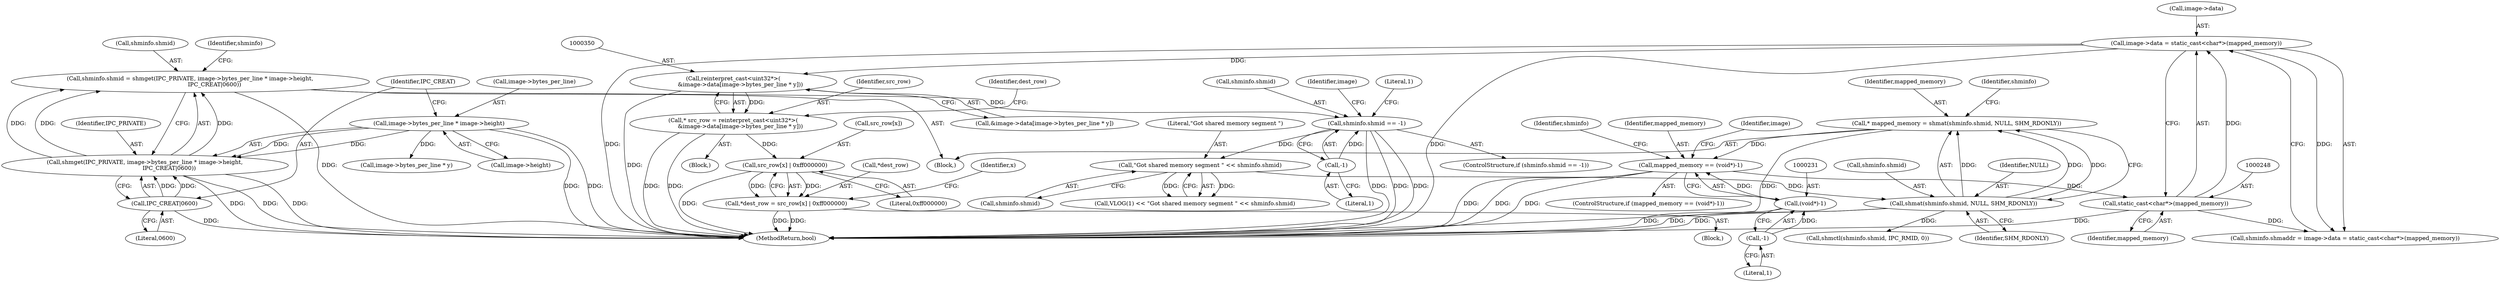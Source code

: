 digraph "0_Chrome_0bd1a6ddb5fb23dfea3e72d60e5e8df4cf5826bc@array" {
"1000349" [label="(Call,reinterpret_cast<uint32*>(\n        &image->data[image->bytes_per_line * y]))"];
"1000243" [label="(Call,image->data = static_cast<char*>(mapped_memory))"];
"1000247" [label="(Call,static_cast<char*>(mapped_memory))"];
"1000228" [label="(Call,mapped_memory == (void*)-1)"];
"1000213" [label="(Call,* mapped_memory = shmat(shminfo.shmid, NULL, SHM_RDONLY))"];
"1000215" [label="(Call,shmat(shminfo.shmid, NULL, SHM_RDONLY))"];
"1000207" [label="(Call,\"Got shared memory segment \" << shminfo.shmid)"];
"1000187" [label="(Call,shminfo.shmid == -1)"];
"1000170" [label="(Call,shminfo.shmid = shmget(IPC_PRIVATE, image->bytes_per_line * image->height,\n                           IPC_CREAT|0600))"];
"1000174" [label="(Call,shmget(IPC_PRIVATE, image->bytes_per_line * image->height,\n                           IPC_CREAT|0600))"];
"1000176" [label="(Call,image->bytes_per_line * image->height)"];
"1000183" [label="(Call,IPC_CREAT|0600)"];
"1000191" [label="(Call,-1)"];
"1000230" [label="(Call,(void*)-1)"];
"1000232" [label="(Call,-1)"];
"1000347" [label="(Call,* src_row = reinterpret_cast<uint32*>(\n        &image->data[image->bytes_per_line * y]))"];
"1000384" [label="(Call,src_row[x] | 0xff000000)"];
"1000381" [label="(Call,*dest_row = src_row[x] | 0xff000000)"];
"1000209" [label="(Call,shminfo.shmid)"];
"1000227" [label="(ControlStructure,if (mapped_memory == (void*)-1))"];
"1000204" [label="(Call,VLOG(1) << \"Got shared memory segment \" << shminfo.shmid)"];
"1000177" [label="(Call,image->bytes_per_line)"];
"1000241" [label="(Identifier,shminfo)"];
"1000388" [label="(Literal,0xff000000)"];
"1000192" [label="(Literal,1)"];
"1000385" [label="(Call,src_row[x])"];
"1000239" [label="(Call,shminfo.shmaddr = image->data = static_cast<char*>(mapped_memory))"];
"1000348" [label="(Identifier,src_row)"];
"1000220" [label="(Identifier,SHM_RDONLY)"];
"1000134" [label="(Block,)"];
"1000186" [label="(ControlStructure,if (shminfo.shmid == -1))"];
"1000184" [label="(Identifier,IPC_CREAT)"];
"1000195" [label="(Identifier,image)"];
"1000247" [label="(Call,static_cast<char*>(mapped_memory))"];
"1000380" [label="(Block,)"];
"1000381" [label="(Call,*dest_row = src_row[x] | 0xff000000)"];
"1000230" [label="(Call,(void*)-1)"];
"1000174" [label="(Call,shmget(IPC_PRIVATE, image->bytes_per_line * image->height,\n                           IPC_CREAT|0600))"];
"1000191" [label="(Call,-1)"];
"1000377" [label="(Identifier,x)"];
"1000219" [label="(Identifier,NULL)"];
"1000187" [label="(Call,shminfo.shmid == -1)"];
"1000408" [label="(MethodReturn,bool)"];
"1000171" [label="(Call,shminfo.shmid)"];
"1000214" [label="(Identifier,mapped_memory)"];
"1000183" [label="(Call,IPC_CREAT|0600)"];
"1000229" [label="(Identifier,mapped_memory)"];
"1000345" [label="(Block,)"];
"1000236" [label="(Identifier,image)"];
"1000244" [label="(Call,image->data)"];
"1000249" [label="(Identifier,mapped_memory)"];
"1000189" [label="(Identifier,shminfo)"];
"1000213" [label="(Call,* mapped_memory = shmat(shminfo.shmid, NULL, SHM_RDONLY))"];
"1000176" [label="(Call,image->bytes_per_line * image->height)"];
"1000233" [label="(Literal,1)"];
"1000170" [label="(Call,shminfo.shmid = shmget(IPC_PRIVATE, image->bytes_per_line * image->height,\n                           IPC_CREAT|0600))"];
"1000363" [label="(Identifier,dest_row)"];
"1000384" [label="(Call,src_row[x] | 0xff000000)"];
"1000351" [label="(Call,&image->data[image->bytes_per_line * y])"];
"1000356" [label="(Call,image->bytes_per_line * y)"];
"1000382" [label="(Call,*dest_row)"];
"1000221" [label="(Call,shmctl(shminfo.shmid, IPC_RMID, 0))"];
"1000215" [label="(Call,shmat(shminfo.shmid, NULL, SHM_RDONLY))"];
"1000206" [label="(Literal,1)"];
"1000175" [label="(Identifier,IPC_PRIVATE)"];
"1000228" [label="(Call,mapped_memory == (void*)-1)"];
"1000349" [label="(Call,reinterpret_cast<uint32*>(\n        &image->data[image->bytes_per_line * y]))"];
"1000180" [label="(Call,image->height)"];
"1000243" [label="(Call,image->data = static_cast<char*>(mapped_memory))"];
"1000223" [label="(Identifier,shminfo)"];
"1000232" [label="(Call,-1)"];
"1000208" [label="(Literal,\"Got shared memory segment \")"];
"1000216" [label="(Call,shminfo.shmid)"];
"1000188" [label="(Call,shminfo.shmid)"];
"1000185" [label="(Literal,0600)"];
"1000207" [label="(Call,\"Got shared memory segment \" << shminfo.shmid)"];
"1000347" [label="(Call,* src_row = reinterpret_cast<uint32*>(\n        &image->data[image->bytes_per_line * y]))"];
"1000349" -> "1000347"  [label="AST: "];
"1000349" -> "1000351"  [label="CFG: "];
"1000350" -> "1000349"  [label="AST: "];
"1000351" -> "1000349"  [label="AST: "];
"1000347" -> "1000349"  [label="CFG: "];
"1000349" -> "1000408"  [label="DDG: "];
"1000349" -> "1000347"  [label="DDG: "];
"1000243" -> "1000349"  [label="DDG: "];
"1000243" -> "1000239"  [label="AST: "];
"1000243" -> "1000247"  [label="CFG: "];
"1000244" -> "1000243"  [label="AST: "];
"1000247" -> "1000243"  [label="AST: "];
"1000239" -> "1000243"  [label="CFG: "];
"1000243" -> "1000408"  [label="DDG: "];
"1000243" -> "1000408"  [label="DDG: "];
"1000243" -> "1000239"  [label="DDG: "];
"1000247" -> "1000243"  [label="DDG: "];
"1000247" -> "1000249"  [label="CFG: "];
"1000248" -> "1000247"  [label="AST: "];
"1000249" -> "1000247"  [label="AST: "];
"1000247" -> "1000408"  [label="DDG: "];
"1000247" -> "1000239"  [label="DDG: "];
"1000228" -> "1000247"  [label="DDG: "];
"1000228" -> "1000227"  [label="AST: "];
"1000228" -> "1000230"  [label="CFG: "];
"1000229" -> "1000228"  [label="AST: "];
"1000230" -> "1000228"  [label="AST: "];
"1000236" -> "1000228"  [label="CFG: "];
"1000241" -> "1000228"  [label="CFG: "];
"1000228" -> "1000408"  [label="DDG: "];
"1000228" -> "1000408"  [label="DDG: "];
"1000228" -> "1000408"  [label="DDG: "];
"1000213" -> "1000228"  [label="DDG: "];
"1000230" -> "1000228"  [label="DDG: "];
"1000213" -> "1000134"  [label="AST: "];
"1000213" -> "1000215"  [label="CFG: "];
"1000214" -> "1000213"  [label="AST: "];
"1000215" -> "1000213"  [label="AST: "];
"1000223" -> "1000213"  [label="CFG: "];
"1000213" -> "1000408"  [label="DDG: "];
"1000215" -> "1000213"  [label="DDG: "];
"1000215" -> "1000213"  [label="DDG: "];
"1000215" -> "1000213"  [label="DDG: "];
"1000215" -> "1000220"  [label="CFG: "];
"1000216" -> "1000215"  [label="AST: "];
"1000219" -> "1000215"  [label="AST: "];
"1000220" -> "1000215"  [label="AST: "];
"1000215" -> "1000408"  [label="DDG: "];
"1000215" -> "1000408"  [label="DDG: "];
"1000207" -> "1000215"  [label="DDG: "];
"1000215" -> "1000221"  [label="DDG: "];
"1000207" -> "1000204"  [label="AST: "];
"1000207" -> "1000209"  [label="CFG: "];
"1000208" -> "1000207"  [label="AST: "];
"1000209" -> "1000207"  [label="AST: "];
"1000204" -> "1000207"  [label="CFG: "];
"1000207" -> "1000204"  [label="DDG: "];
"1000207" -> "1000204"  [label="DDG: "];
"1000187" -> "1000207"  [label="DDG: "];
"1000187" -> "1000186"  [label="AST: "];
"1000187" -> "1000191"  [label="CFG: "];
"1000188" -> "1000187"  [label="AST: "];
"1000191" -> "1000187"  [label="AST: "];
"1000195" -> "1000187"  [label="CFG: "];
"1000206" -> "1000187"  [label="CFG: "];
"1000187" -> "1000408"  [label="DDG: "];
"1000187" -> "1000408"  [label="DDG: "];
"1000187" -> "1000408"  [label="DDG: "];
"1000170" -> "1000187"  [label="DDG: "];
"1000191" -> "1000187"  [label="DDG: "];
"1000170" -> "1000134"  [label="AST: "];
"1000170" -> "1000174"  [label="CFG: "];
"1000171" -> "1000170"  [label="AST: "];
"1000174" -> "1000170"  [label="AST: "];
"1000189" -> "1000170"  [label="CFG: "];
"1000170" -> "1000408"  [label="DDG: "];
"1000174" -> "1000170"  [label="DDG: "];
"1000174" -> "1000170"  [label="DDG: "];
"1000174" -> "1000170"  [label="DDG: "];
"1000174" -> "1000183"  [label="CFG: "];
"1000175" -> "1000174"  [label="AST: "];
"1000176" -> "1000174"  [label="AST: "];
"1000183" -> "1000174"  [label="AST: "];
"1000174" -> "1000408"  [label="DDG: "];
"1000174" -> "1000408"  [label="DDG: "];
"1000174" -> "1000408"  [label="DDG: "];
"1000176" -> "1000174"  [label="DDG: "];
"1000176" -> "1000174"  [label="DDG: "];
"1000183" -> "1000174"  [label="DDG: "];
"1000183" -> "1000174"  [label="DDG: "];
"1000176" -> "1000180"  [label="CFG: "];
"1000177" -> "1000176"  [label="AST: "];
"1000180" -> "1000176"  [label="AST: "];
"1000184" -> "1000176"  [label="CFG: "];
"1000176" -> "1000408"  [label="DDG: "];
"1000176" -> "1000408"  [label="DDG: "];
"1000176" -> "1000356"  [label="DDG: "];
"1000183" -> "1000185"  [label="CFG: "];
"1000184" -> "1000183"  [label="AST: "];
"1000185" -> "1000183"  [label="AST: "];
"1000183" -> "1000408"  [label="DDG: "];
"1000191" -> "1000192"  [label="CFG: "];
"1000192" -> "1000191"  [label="AST: "];
"1000230" -> "1000232"  [label="CFG: "];
"1000231" -> "1000230"  [label="AST: "];
"1000232" -> "1000230"  [label="AST: "];
"1000230" -> "1000408"  [label="DDG: "];
"1000232" -> "1000230"  [label="DDG: "];
"1000232" -> "1000233"  [label="CFG: "];
"1000233" -> "1000232"  [label="AST: "];
"1000347" -> "1000345"  [label="AST: "];
"1000348" -> "1000347"  [label="AST: "];
"1000363" -> "1000347"  [label="CFG: "];
"1000347" -> "1000408"  [label="DDG: "];
"1000347" -> "1000408"  [label="DDG: "];
"1000347" -> "1000384"  [label="DDG: "];
"1000384" -> "1000381"  [label="AST: "];
"1000384" -> "1000388"  [label="CFG: "];
"1000385" -> "1000384"  [label="AST: "];
"1000388" -> "1000384"  [label="AST: "];
"1000381" -> "1000384"  [label="CFG: "];
"1000384" -> "1000408"  [label="DDG: "];
"1000384" -> "1000381"  [label="DDG: "];
"1000384" -> "1000381"  [label="DDG: "];
"1000381" -> "1000380"  [label="AST: "];
"1000382" -> "1000381"  [label="AST: "];
"1000377" -> "1000381"  [label="CFG: "];
"1000381" -> "1000408"  [label="DDG: "];
"1000381" -> "1000408"  [label="DDG: "];
}
